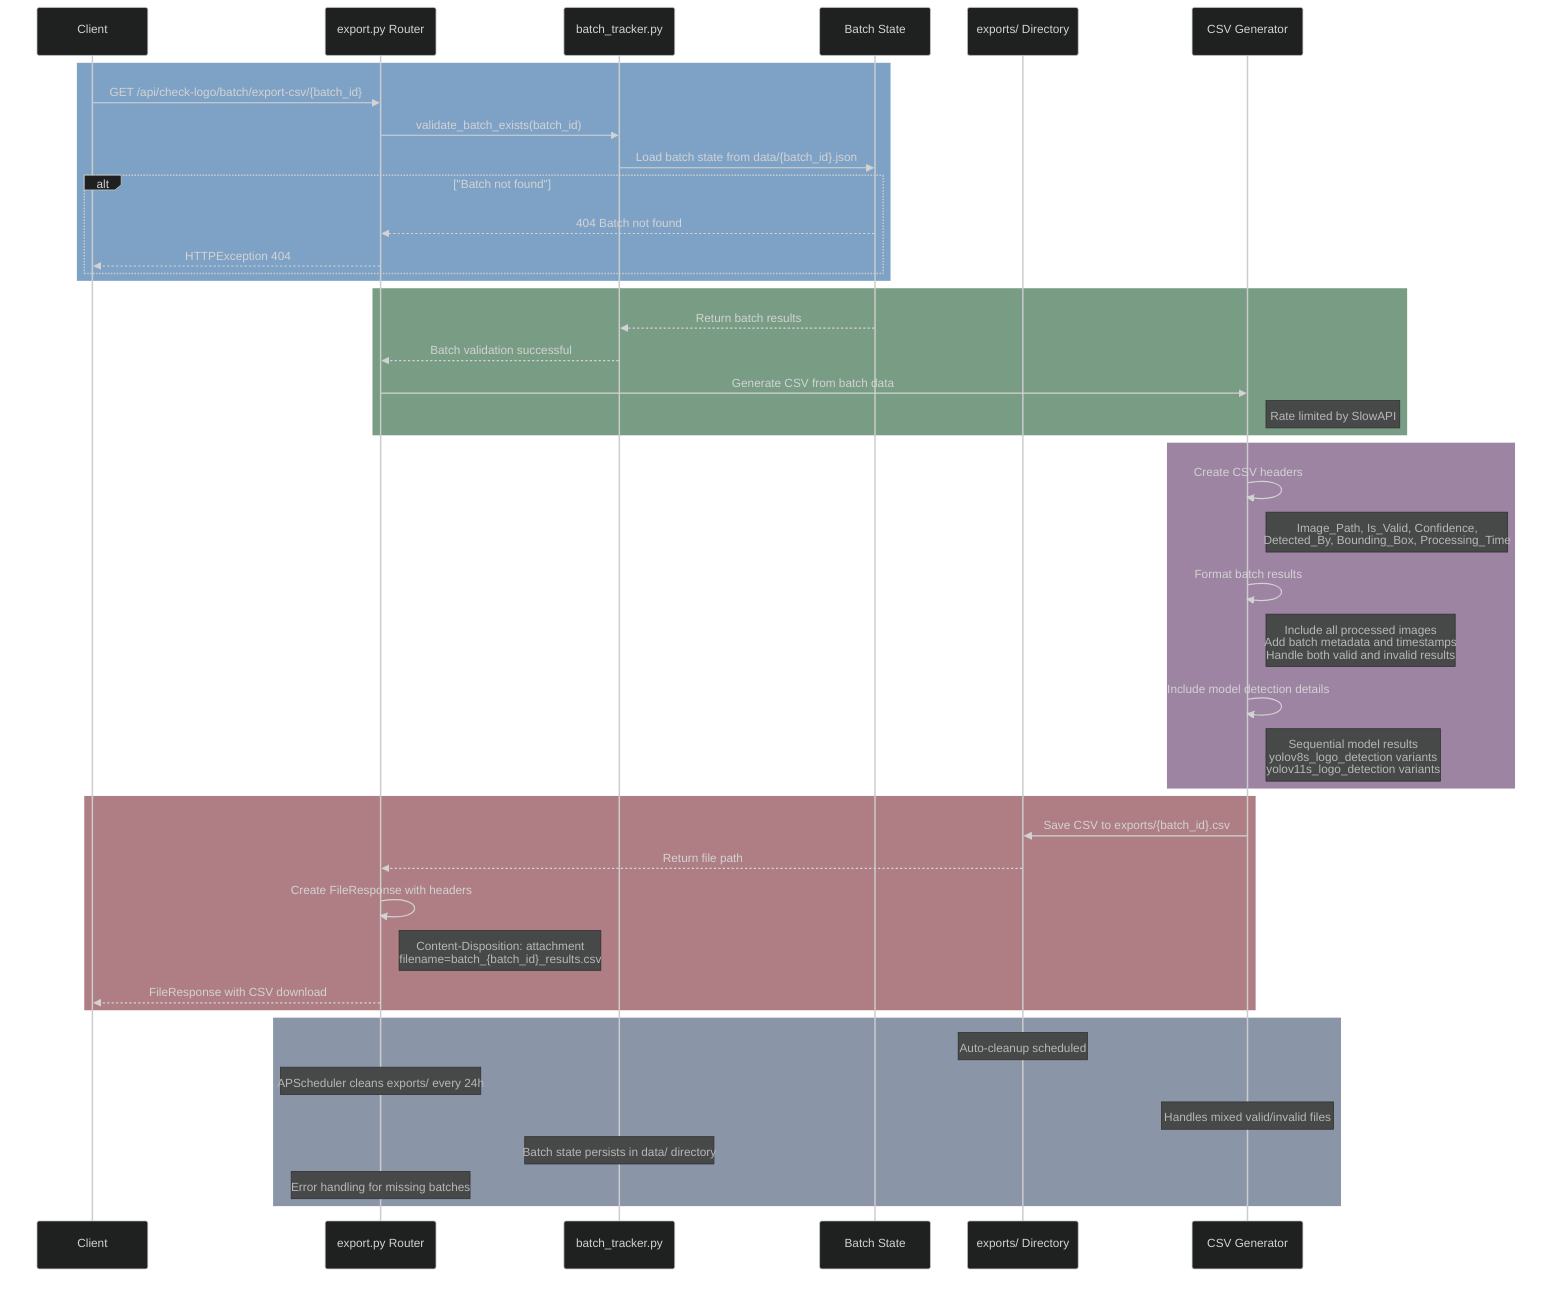 %%{init: {'theme': 'dark', 'themeVariables': { 'fontFamily': 'arial', 'fontSize': '18px', 'fontWeight': 'bold'}}}%%
sequenceDiagram
    participant C as Client
    participant A as export.py Router
    participant B as batch_tracker.py
    participant D as Batch State
    participant S as exports/ Directory
    participant E as CSV Generator

    rect rgba(40, 100, 160, 0.6)
        C->>A: GET /api/check-logo/batch/export-csv/{batch_id}
        A->>B: validate_batch_exists(batch_id)
        B->>D: Load batch state from data/{batch_id}.json
        alt "Batch not found"
            D-->>A: 404 Batch not found
            A-->>C: HTTPException 404
        end
    end

    rect rgba(30, 90, 50, 0.6)
        D-->>B: Return batch results
        B-->>A: Batch validation successful
        A->>E: Generate CSV from batch data
        Note right of E: Rate limited by SlowAPI
    end

    rect rgba(90, 50, 100, 0.6)
        E->>E: Create CSV headers
        Note right of E: Image_Path, Is_Valid, Confidence,<br/>Detected_By, Bounding_Box, Processing_Time
        E->>E: Format batch results
        Note right of E: Include all processed images<br/>Add batch metadata and timestamps<br/>Handle both valid and invalid results
        E->>E: Include model detection details
        Note right of E: Sequential model results<br/>yolov8s_logo_detection variants<br/>yolov11s_logo_detection variants
    end

    rect rgba(120, 40, 50, 0.6)
        E->>S: Save CSV to exports/{batch_id}.csv
        S-->>A: Return file path
        A->>A: Create FileResponse with headers
        Note right of A: Content-Disposition: attachment<br/>filename=batch_{batch_id}_results.csv
        A-->>C: FileResponse with CSV download
    end

    rect rgba(60, 80, 110, 0.6)
        Note over S: Auto-cleanup scheduled
        Note over A: APScheduler cleans exports/ every 24h
        Note over E: Handles mixed valid/invalid files
        Note over B: Batch state persists in data/ directory
        Note over A: Error handling for missing batches
    end